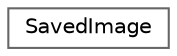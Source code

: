 digraph "Graphical Class Hierarchy"
{
 // LATEX_PDF_SIZE
  bgcolor="transparent";
  edge [fontname=Helvetica,fontsize=10,labelfontname=Helvetica,labelfontsize=10];
  node [fontname=Helvetica,fontsize=10,shape=box,height=0.2,width=0.4];
  rankdir="LR";
  Node0 [label="SavedImage",height=0.2,width=0.4,color="grey40", fillcolor="white", style="filled",URL="$structSavedImage.html",tooltip=" "];
}
